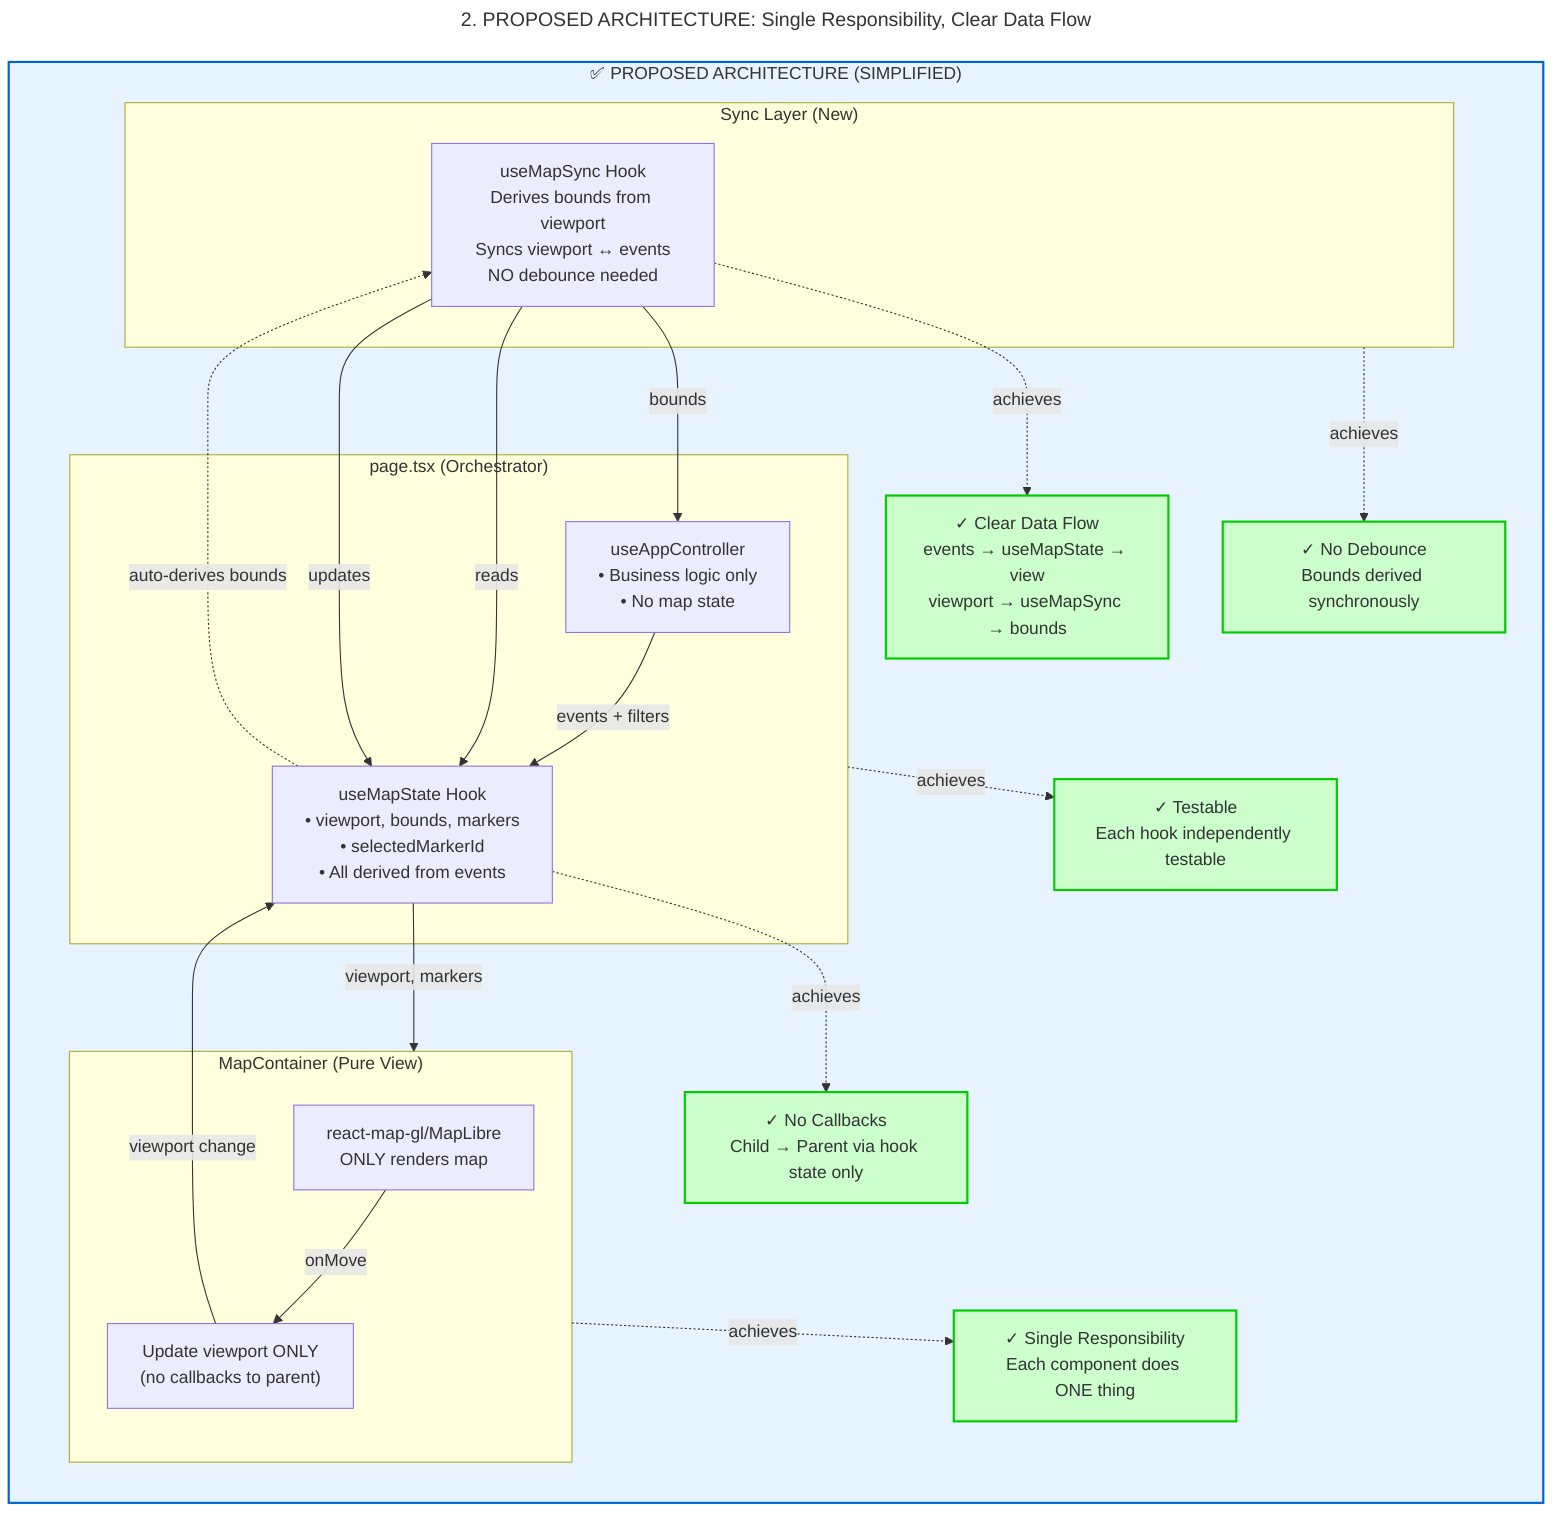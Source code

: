 ---
title: "2. PROPOSED ARCHITECTURE: Single Responsibility, Clear Data Flow"
---
flowchart TD
    subgraph Proposed["✅ PROPOSED ARCHITECTURE (SIMPLIFIED)"]
        direction TB

        subgraph PageTsxNew["page.tsx (Orchestrator)"]
            AppControllerNew["useAppController<br/>• Business logic only<br/>• No map state"]

            MapHook["useMapState Hook<br/>• viewport, bounds, markers<br/>• selectedMarkerId<br/>• All derived from events"]

            AppControllerNew -->|"events + filters"| MapHook
        end

        subgraph MapContainerNew["MapContainer (Pure View)"]
            MapGL["react-map-gl/MapLibre<br/>ONLY renders map"]

            MapGL -->|"onMove"| ViewportOnly["Update viewport ONLY<br/>(no callbacks to parent)"]
        end

        subgraph SyncLayer["Sync Layer (New)"]
            MapSync["useMapSync Hook<br/>Derives bounds from viewport<br/>Syncs viewport ↔ events<br/>NO debounce needed"]

            MapSync -->|"reads"| MapHook
            MapSync -->|"updates"| MapHook
        end

        MapHook -->|"viewport, markers"| MapContainerNew
        ViewportOnly -->|"viewport change"| MapHook
        MapHook -.->|"auto-derives bounds"| MapSync
        MapSync -->|"bounds"| AppControllerNew

        Benefit1["✓ Single Responsibility<br/>Each component does ONE thing"]
        Benefit2["✓ No Callbacks<br/>Child → Parent via hook state only"]
        Benefit3["✓ No Debounce<br/>Bounds derived synchronously"]
        Benefit4["✓ Clear Data Flow<br/>events → useMapState → view<br/>viewport → useMapSync → bounds"]
        Benefit5["✓ Testable<br/>Each hook independently testable"]

        MapContainerNew -.->|"achieves"| Benefit1
        MapHook -.->|"achieves"| Benefit2
        SyncLayer -.->|"achieves"| Benefit3
        MapSync -.->|"achieves"| Benefit4
        PageTsxNew -.->|"achieves"| Benefit5
    end

    classDef benefit fill:#ccffcc,stroke:#00cc00,stroke-width:2px
    classDef proposed fill:#e7f3ff,stroke:#0066cc,stroke-width:2px

    class Benefit1,Benefit2,Benefit3,Benefit4,Benefit5 benefit
    class Proposed proposed